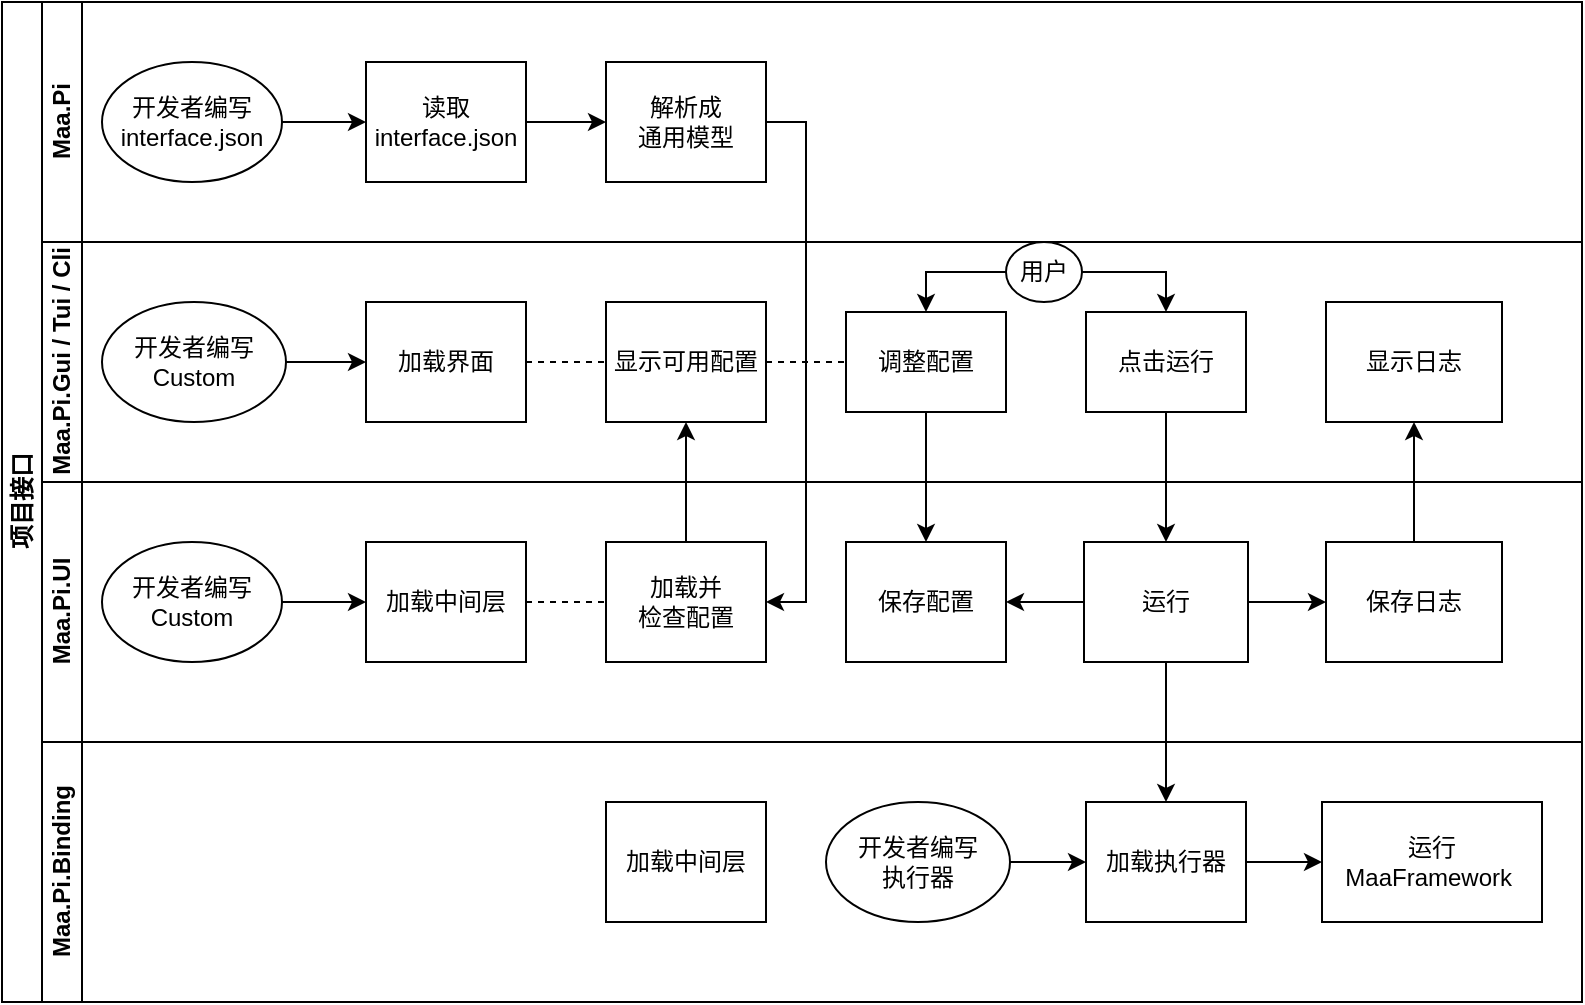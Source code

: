 <mxfile version="24.3.1" type="github">
  <diagram id="prtHgNgQTEPvFCAcTncT" name="Page-1">
    <mxGraphModel dx="2266" dy="810" grid="1" gridSize="10" guides="1" tooltips="1" connect="1" arrows="1" fold="1" page="1" pageScale="1" pageWidth="827" pageHeight="1169" math="0" shadow="0">
      <root>
        <mxCell id="0" />
        <mxCell id="1" parent="0" />
        <mxCell id="dNxyNK7c78bLwvsdeMH5-19" value="项目接口" style="swimlane;html=1;childLayout=stackLayout;resizeParent=1;resizeParentMax=0;horizontal=0;startSize=20;horizontalStack=0;" parent="1" vertex="1">
          <mxGeometry x="18" y="120" width="790" height="500" as="geometry" />
        </mxCell>
        <mxCell id="dNxyNK7c78bLwvsdeMH5-20" value="Maa.Pi" style="swimlane;html=1;startSize=20;horizontal=0;" parent="dNxyNK7c78bLwvsdeMH5-19" vertex="1">
          <mxGeometry x="20" width="770" height="120" as="geometry">
            <mxRectangle x="20" width="430" height="30" as="alternateBounds" />
          </mxGeometry>
        </mxCell>
        <mxCell id="dNxyNK7c78bLwvsdeMH5-25" value="" style="edgeStyle=orthogonalEdgeStyle;rounded=0;orthogonalLoop=1;jettySize=auto;html=1;" parent="dNxyNK7c78bLwvsdeMH5-20" source="dNxyNK7c78bLwvsdeMH5-23" target="dNxyNK7c78bLwvsdeMH5-24" edge="1">
          <mxGeometry relative="1" as="geometry" />
        </mxCell>
        <mxCell id="dNxyNK7c78bLwvsdeMH5-23" value="开发者编写&lt;br&gt;interface.json" style="ellipse;whiteSpace=wrap;html=1;" parent="dNxyNK7c78bLwvsdeMH5-20" vertex="1">
          <mxGeometry x="30" y="30" width="90" height="60" as="geometry" />
        </mxCell>
        <mxCell id="vXWbLckut_tzgCe3vTUQ-1" style="edgeStyle=orthogonalEdgeStyle;rounded=0;orthogonalLoop=1;jettySize=auto;html=1;exitX=1;exitY=0.5;exitDx=0;exitDy=0;entryX=0;entryY=0.5;entryDx=0;entryDy=0;" parent="dNxyNK7c78bLwvsdeMH5-20" source="dNxyNK7c78bLwvsdeMH5-24" target="vJPNDShFkI2undiYQ7cn-11" edge="1">
          <mxGeometry relative="1" as="geometry" />
        </mxCell>
        <mxCell id="dNxyNK7c78bLwvsdeMH5-24" value="读取&lt;br&gt;interface.json" style="rounded=0;whiteSpace=wrap;html=1;fontFamily=Helvetica;fontSize=12;fontColor=#000000;align=center;" parent="dNxyNK7c78bLwvsdeMH5-20" vertex="1">
          <mxGeometry x="162" y="30" width="80" height="60" as="geometry" />
        </mxCell>
        <mxCell id="vJPNDShFkI2undiYQ7cn-11" value="解析成&lt;br&gt;通用模型" style="rounded=0;whiteSpace=wrap;html=1;fontFamily=Helvetica;fontSize=12;fontColor=#000000;align=center;" parent="dNxyNK7c78bLwvsdeMH5-20" vertex="1">
          <mxGeometry x="282" y="30" width="80" height="60" as="geometry" />
        </mxCell>
        <mxCell id="vJPNDShFkI2undiYQ7cn-9" value="Maa.Pi.Gui / Tui / Cli" style="swimlane;html=1;startSize=20;horizontal=0;" parent="dNxyNK7c78bLwvsdeMH5-19" vertex="1">
          <mxGeometry x="20" y="120" width="770" height="120" as="geometry" />
        </mxCell>
        <mxCell id="vJPNDShFkI2undiYQ7cn-59" style="edgeStyle=orthogonalEdgeStyle;rounded=0;orthogonalLoop=1;jettySize=auto;html=1;entryX=0;entryY=0.5;entryDx=0;entryDy=0;" parent="vJPNDShFkI2undiYQ7cn-9" source="vJPNDShFkI2undiYQ7cn-57" target="vJPNDShFkI2undiYQ7cn-58" edge="1">
          <mxGeometry relative="1" as="geometry" />
        </mxCell>
        <mxCell id="vJPNDShFkI2undiYQ7cn-57" value="开发者编写&lt;br&gt;Custom" style="ellipse;whiteSpace=wrap;html=1;" parent="vJPNDShFkI2undiYQ7cn-9" vertex="1">
          <mxGeometry x="30" y="30" width="92" height="60" as="geometry" />
        </mxCell>
        <mxCell id="vJPNDShFkI2undiYQ7cn-66" style="edgeStyle=orthogonalEdgeStyle;rounded=0;orthogonalLoop=1;jettySize=auto;html=1;entryX=0;entryY=0.5;entryDx=0;entryDy=0;endArrow=none;endFill=0;dashed=1;" parent="vJPNDShFkI2undiYQ7cn-9" source="vJPNDShFkI2undiYQ7cn-58" target="vJPNDShFkI2undiYQ7cn-61" edge="1">
          <mxGeometry relative="1" as="geometry" />
        </mxCell>
        <mxCell id="vJPNDShFkI2undiYQ7cn-58" value="加载界面" style="rounded=0;whiteSpace=wrap;html=1;fontFamily=Helvetica;fontSize=12;fontColor=#000000;align=center;" parent="vJPNDShFkI2undiYQ7cn-9" vertex="1">
          <mxGeometry x="162" y="30" width="80" height="60" as="geometry" />
        </mxCell>
        <mxCell id="vJPNDShFkI2undiYQ7cn-55" value="调整配置" style="rounded=0;whiteSpace=wrap;html=1;fontFamily=Helvetica;fontSize=12;fontColor=#000000;align=center;" parent="vJPNDShFkI2undiYQ7cn-9" vertex="1">
          <mxGeometry x="402" y="35" width="80" height="50" as="geometry" />
        </mxCell>
        <mxCell id="vJPNDShFkI2undiYQ7cn-61" value="显示可用配置" style="rounded=0;whiteSpace=wrap;html=1;fontFamily=Helvetica;fontSize=12;fontColor=#000000;align=center;" parent="vJPNDShFkI2undiYQ7cn-9" vertex="1">
          <mxGeometry x="282" y="30" width="80" height="60" as="geometry" />
        </mxCell>
        <mxCell id="vJPNDShFkI2undiYQ7cn-51" value="显示日志" style="rounded=0;whiteSpace=wrap;html=1;fontFamily=Helvetica;fontSize=12;fontColor=#000000;align=center;" parent="vJPNDShFkI2undiYQ7cn-9" vertex="1">
          <mxGeometry x="642" y="30" width="88" height="60" as="geometry" />
        </mxCell>
        <mxCell id="vJPNDShFkI2undiYQ7cn-74" value="点击运行" style="rounded=0;whiteSpace=wrap;html=1;fontFamily=Helvetica;fontSize=12;fontColor=#000000;align=center;" parent="vJPNDShFkI2undiYQ7cn-9" vertex="1">
          <mxGeometry x="522" y="35" width="80" height="50" as="geometry" />
        </mxCell>
        <mxCell id="vXWbLckut_tzgCe3vTUQ-19" style="edgeStyle=orthogonalEdgeStyle;rounded=0;orthogonalLoop=1;jettySize=auto;html=1;entryX=0.5;entryY=0;entryDx=0;entryDy=0;" parent="vJPNDShFkI2undiYQ7cn-9" source="vXWbLckut_tzgCe3vTUQ-18" target="vJPNDShFkI2undiYQ7cn-74" edge="1">
          <mxGeometry relative="1" as="geometry" />
        </mxCell>
        <mxCell id="vXWbLckut_tzgCe3vTUQ-20" style="edgeStyle=orthogonalEdgeStyle;rounded=0;orthogonalLoop=1;jettySize=auto;html=1;entryX=0.5;entryY=0;entryDx=0;entryDy=0;exitX=0;exitY=0.5;exitDx=0;exitDy=0;" parent="vJPNDShFkI2undiYQ7cn-9" source="vXWbLckut_tzgCe3vTUQ-18" target="vJPNDShFkI2undiYQ7cn-55" edge="1">
          <mxGeometry relative="1" as="geometry" />
        </mxCell>
        <mxCell id="vXWbLckut_tzgCe3vTUQ-18" value="用户" style="ellipse;whiteSpace=wrap;html=1;" parent="vJPNDShFkI2undiYQ7cn-9" vertex="1">
          <mxGeometry x="482" width="38" height="30" as="geometry" />
        </mxCell>
        <mxCell id="vXWbLckut_tzgCe3vTUQ-21" style="edgeStyle=orthogonalEdgeStyle;rounded=0;orthogonalLoop=1;jettySize=auto;html=1;entryX=0;entryY=0.5;entryDx=0;entryDy=0;endArrow=none;endFill=0;dashed=1;exitX=1;exitY=0.5;exitDx=0;exitDy=0;" parent="vJPNDShFkI2undiYQ7cn-9" source="vJPNDShFkI2undiYQ7cn-61" target="vJPNDShFkI2undiYQ7cn-55" edge="1">
          <mxGeometry relative="1" as="geometry">
            <mxPoint x="252" y="70" as="sourcePoint" />
            <mxPoint x="292" y="70" as="targetPoint" />
          </mxGeometry>
        </mxCell>
        <mxCell id="dNxyNK7c78bLwvsdeMH5-22" value="Maa.Pi.UI" style="swimlane;html=1;startSize=20;horizontal=0;" parent="dNxyNK7c78bLwvsdeMH5-19" vertex="1">
          <mxGeometry x="20" y="240" width="770" height="130" as="geometry" />
        </mxCell>
        <mxCell id="vJPNDShFkI2undiYQ7cn-26" style="edgeStyle=orthogonalEdgeStyle;rounded=0;orthogonalLoop=1;jettySize=auto;html=1;entryX=0;entryY=0.5;entryDx=0;entryDy=0;" parent="dNxyNK7c78bLwvsdeMH5-22" source="vJPNDShFkI2undiYQ7cn-18" target="vJPNDShFkI2undiYQ7cn-25" edge="1">
          <mxGeometry relative="1" as="geometry" />
        </mxCell>
        <mxCell id="vJPNDShFkI2undiYQ7cn-18" value="开发者编写&lt;br&gt;Custom" style="ellipse;whiteSpace=wrap;html=1;" parent="dNxyNK7c78bLwvsdeMH5-22" vertex="1">
          <mxGeometry x="30" y="30" width="90" height="60" as="geometry" />
        </mxCell>
        <mxCell id="vJPNDShFkI2undiYQ7cn-63" style="edgeStyle=orthogonalEdgeStyle;rounded=0;orthogonalLoop=1;jettySize=auto;html=1;entryX=0;entryY=0.5;entryDx=0;entryDy=0;strokeColor=default;dashed=1;endArrow=none;endFill=0;" parent="dNxyNK7c78bLwvsdeMH5-22" source="vJPNDShFkI2undiYQ7cn-25" target="vJPNDShFkI2undiYQ7cn-62" edge="1">
          <mxGeometry relative="1" as="geometry" />
        </mxCell>
        <mxCell id="vJPNDShFkI2undiYQ7cn-25" value="加载中间层" style="rounded=0;whiteSpace=wrap;html=1;fontFamily=Helvetica;fontSize=12;fontColor=#000000;align=center;" parent="dNxyNK7c78bLwvsdeMH5-22" vertex="1">
          <mxGeometry x="162" y="30" width="80" height="60" as="geometry" />
        </mxCell>
        <mxCell id="vJPNDShFkI2undiYQ7cn-62" value="加载并&lt;br&gt;检查配置" style="rounded=0;whiteSpace=wrap;html=1;fontFamily=Helvetica;fontSize=12;fontColor=#000000;align=center;" parent="dNxyNK7c78bLwvsdeMH5-22" vertex="1">
          <mxGeometry x="282" y="30" width="80" height="60" as="geometry" />
        </mxCell>
        <mxCell id="vJPNDShFkI2undiYQ7cn-19" value="保存配置" style="rounded=0;whiteSpace=wrap;html=1;fontFamily=Helvetica;fontSize=12;fontColor=#000000;align=center;" parent="dNxyNK7c78bLwvsdeMH5-22" vertex="1">
          <mxGeometry x="402" y="30" width="80" height="60" as="geometry" />
        </mxCell>
        <mxCell id="vJPNDShFkI2undiYQ7cn-52" value="保存日志" style="rounded=0;whiteSpace=wrap;html=1;fontFamily=Helvetica;fontSize=12;fontColor=#000000;align=center;" parent="dNxyNK7c78bLwvsdeMH5-22" vertex="1">
          <mxGeometry x="642" y="30" width="88" height="60" as="geometry" />
        </mxCell>
        <mxCell id="vXWbLckut_tzgCe3vTUQ-5" style="edgeStyle=orthogonalEdgeStyle;rounded=0;orthogonalLoop=1;jettySize=auto;html=1;entryX=1;entryY=0.5;entryDx=0;entryDy=0;" parent="dNxyNK7c78bLwvsdeMH5-22" source="vXWbLckut_tzgCe3vTUQ-4" target="vJPNDShFkI2undiYQ7cn-19" edge="1">
          <mxGeometry relative="1" as="geometry" />
        </mxCell>
        <mxCell id="vXWbLckut_tzgCe3vTUQ-16" style="edgeStyle=orthogonalEdgeStyle;rounded=0;orthogonalLoop=1;jettySize=auto;html=1;entryX=0;entryY=0.5;entryDx=0;entryDy=0;" parent="dNxyNK7c78bLwvsdeMH5-22" source="vXWbLckut_tzgCe3vTUQ-4" target="vJPNDShFkI2undiYQ7cn-52" edge="1">
          <mxGeometry relative="1" as="geometry" />
        </mxCell>
        <mxCell id="vXWbLckut_tzgCe3vTUQ-4" value="运行" style="rounded=0;whiteSpace=wrap;html=1;fontFamily=Helvetica;fontSize=12;fontColor=#000000;align=center;" parent="dNxyNK7c78bLwvsdeMH5-22" vertex="1">
          <mxGeometry x="521" y="30" width="82" height="60" as="geometry" />
        </mxCell>
        <mxCell id="vJPNDShFkI2undiYQ7cn-65" style="edgeStyle=orthogonalEdgeStyle;rounded=0;orthogonalLoop=1;jettySize=auto;html=1;entryX=0.5;entryY=1;entryDx=0;entryDy=0;" parent="dNxyNK7c78bLwvsdeMH5-19" source="vJPNDShFkI2undiYQ7cn-62" target="vJPNDShFkI2undiYQ7cn-61" edge="1">
          <mxGeometry relative="1" as="geometry" />
        </mxCell>
        <mxCell id="vJPNDShFkI2undiYQ7cn-56" style="edgeStyle=orthogonalEdgeStyle;rounded=0;orthogonalLoop=1;jettySize=auto;html=1;entryX=0.5;entryY=0;entryDx=0;entryDy=0;" parent="dNxyNK7c78bLwvsdeMH5-19" source="vJPNDShFkI2undiYQ7cn-55" target="vJPNDShFkI2undiYQ7cn-19" edge="1">
          <mxGeometry relative="1" as="geometry" />
        </mxCell>
        <mxCell id="vJPNDShFkI2undiYQ7cn-54" style="edgeStyle=orthogonalEdgeStyle;rounded=0;orthogonalLoop=1;jettySize=auto;html=1;entryX=0.5;entryY=1;entryDx=0;entryDy=0;" parent="dNxyNK7c78bLwvsdeMH5-19" source="vJPNDShFkI2undiYQ7cn-52" target="vJPNDShFkI2undiYQ7cn-51" edge="1">
          <mxGeometry relative="1" as="geometry" />
        </mxCell>
        <mxCell id="vXWbLckut_tzgCe3vTUQ-2" style="edgeStyle=orthogonalEdgeStyle;rounded=0;orthogonalLoop=1;jettySize=auto;html=1;entryX=1;entryY=0.5;entryDx=0;entryDy=0;exitX=1;exitY=0.5;exitDx=0;exitDy=0;" parent="dNxyNK7c78bLwvsdeMH5-19" source="vJPNDShFkI2undiYQ7cn-11" target="vJPNDShFkI2undiYQ7cn-62" edge="1">
          <mxGeometry relative="1" as="geometry" />
        </mxCell>
        <mxCell id="vXWbLckut_tzgCe3vTUQ-7" style="edgeStyle=orthogonalEdgeStyle;rounded=0;orthogonalLoop=1;jettySize=auto;html=1;entryX=0.5;entryY=0;entryDx=0;entryDy=0;" parent="dNxyNK7c78bLwvsdeMH5-19" source="vJPNDShFkI2undiYQ7cn-74" target="vXWbLckut_tzgCe3vTUQ-4" edge="1">
          <mxGeometry relative="1" as="geometry" />
        </mxCell>
        <mxCell id="vXWbLckut_tzgCe3vTUQ-6" style="edgeStyle=orthogonalEdgeStyle;rounded=0;orthogonalLoop=1;jettySize=auto;html=1;entryX=0.5;entryY=0;entryDx=0;entryDy=0;" parent="dNxyNK7c78bLwvsdeMH5-19" source="vXWbLckut_tzgCe3vTUQ-4" target="vJPNDShFkI2undiYQ7cn-70" edge="1">
          <mxGeometry relative="1" as="geometry" />
        </mxCell>
        <mxCell id="dNxyNK7c78bLwvsdeMH5-21" value="Maa.Pi.Binding" style="swimlane;html=1;startSize=20;horizontal=0;" parent="dNxyNK7c78bLwvsdeMH5-19" vertex="1">
          <mxGeometry x="20" y="370" width="770" height="130" as="geometry" />
        </mxCell>
        <mxCell id="vJPNDShFkI2undiYQ7cn-70" value="加载执行器" style="rounded=0;whiteSpace=wrap;html=1;fontFamily=Helvetica;fontSize=12;fontColor=#000000;align=center;" parent="dNxyNK7c78bLwvsdeMH5-21" vertex="1">
          <mxGeometry x="522" y="30" width="80" height="60" as="geometry" />
        </mxCell>
        <mxCell id="vJPNDShFkI2undiYQ7cn-10" value="开发者编写&lt;br&gt;执行器" style="ellipse;whiteSpace=wrap;html=1;" parent="dNxyNK7c78bLwvsdeMH5-21" vertex="1">
          <mxGeometry x="392" y="30" width="92" height="60" as="geometry" />
        </mxCell>
        <mxCell id="vJPNDShFkI2undiYQ7cn-23" style="edgeStyle=orthogonalEdgeStyle;rounded=0;orthogonalLoop=1;jettySize=auto;html=1;entryX=0;entryY=0.5;entryDx=0;entryDy=0;" parent="dNxyNK7c78bLwvsdeMH5-21" source="vJPNDShFkI2undiYQ7cn-10" target="vJPNDShFkI2undiYQ7cn-70" edge="1">
          <mxGeometry relative="1" as="geometry">
            <mxPoint x="180" y="60" as="targetPoint" />
          </mxGeometry>
        </mxCell>
        <mxCell id="vXWbLckut_tzgCe3vTUQ-3" value="加载中间层" style="rounded=0;whiteSpace=wrap;html=1;fontFamily=Helvetica;fontSize=12;fontColor=#000000;align=center;" parent="dNxyNK7c78bLwvsdeMH5-21" vertex="1">
          <mxGeometry x="282" y="30" width="80" height="60" as="geometry" />
        </mxCell>
        <mxCell id="vXWbLckut_tzgCe3vTUQ-12" value="运行&lt;div&gt;MaaFramework&amp;nbsp;&lt;/div&gt;" style="rounded=0;whiteSpace=wrap;html=1;fontFamily=Helvetica;fontSize=12;fontColor=#000000;align=center;" parent="dNxyNK7c78bLwvsdeMH5-21" vertex="1">
          <mxGeometry x="640" y="30" width="110" height="60" as="geometry" />
        </mxCell>
        <mxCell id="vXWbLckut_tzgCe3vTUQ-17" style="edgeStyle=orthogonalEdgeStyle;rounded=0;orthogonalLoop=1;jettySize=auto;html=1;entryX=0;entryY=0.5;entryDx=0;entryDy=0;" parent="dNxyNK7c78bLwvsdeMH5-21" source="vJPNDShFkI2undiYQ7cn-70" target="vXWbLckut_tzgCe3vTUQ-12" edge="1">
          <mxGeometry relative="1" as="geometry" />
        </mxCell>
      </root>
    </mxGraphModel>
  </diagram>
</mxfile>
